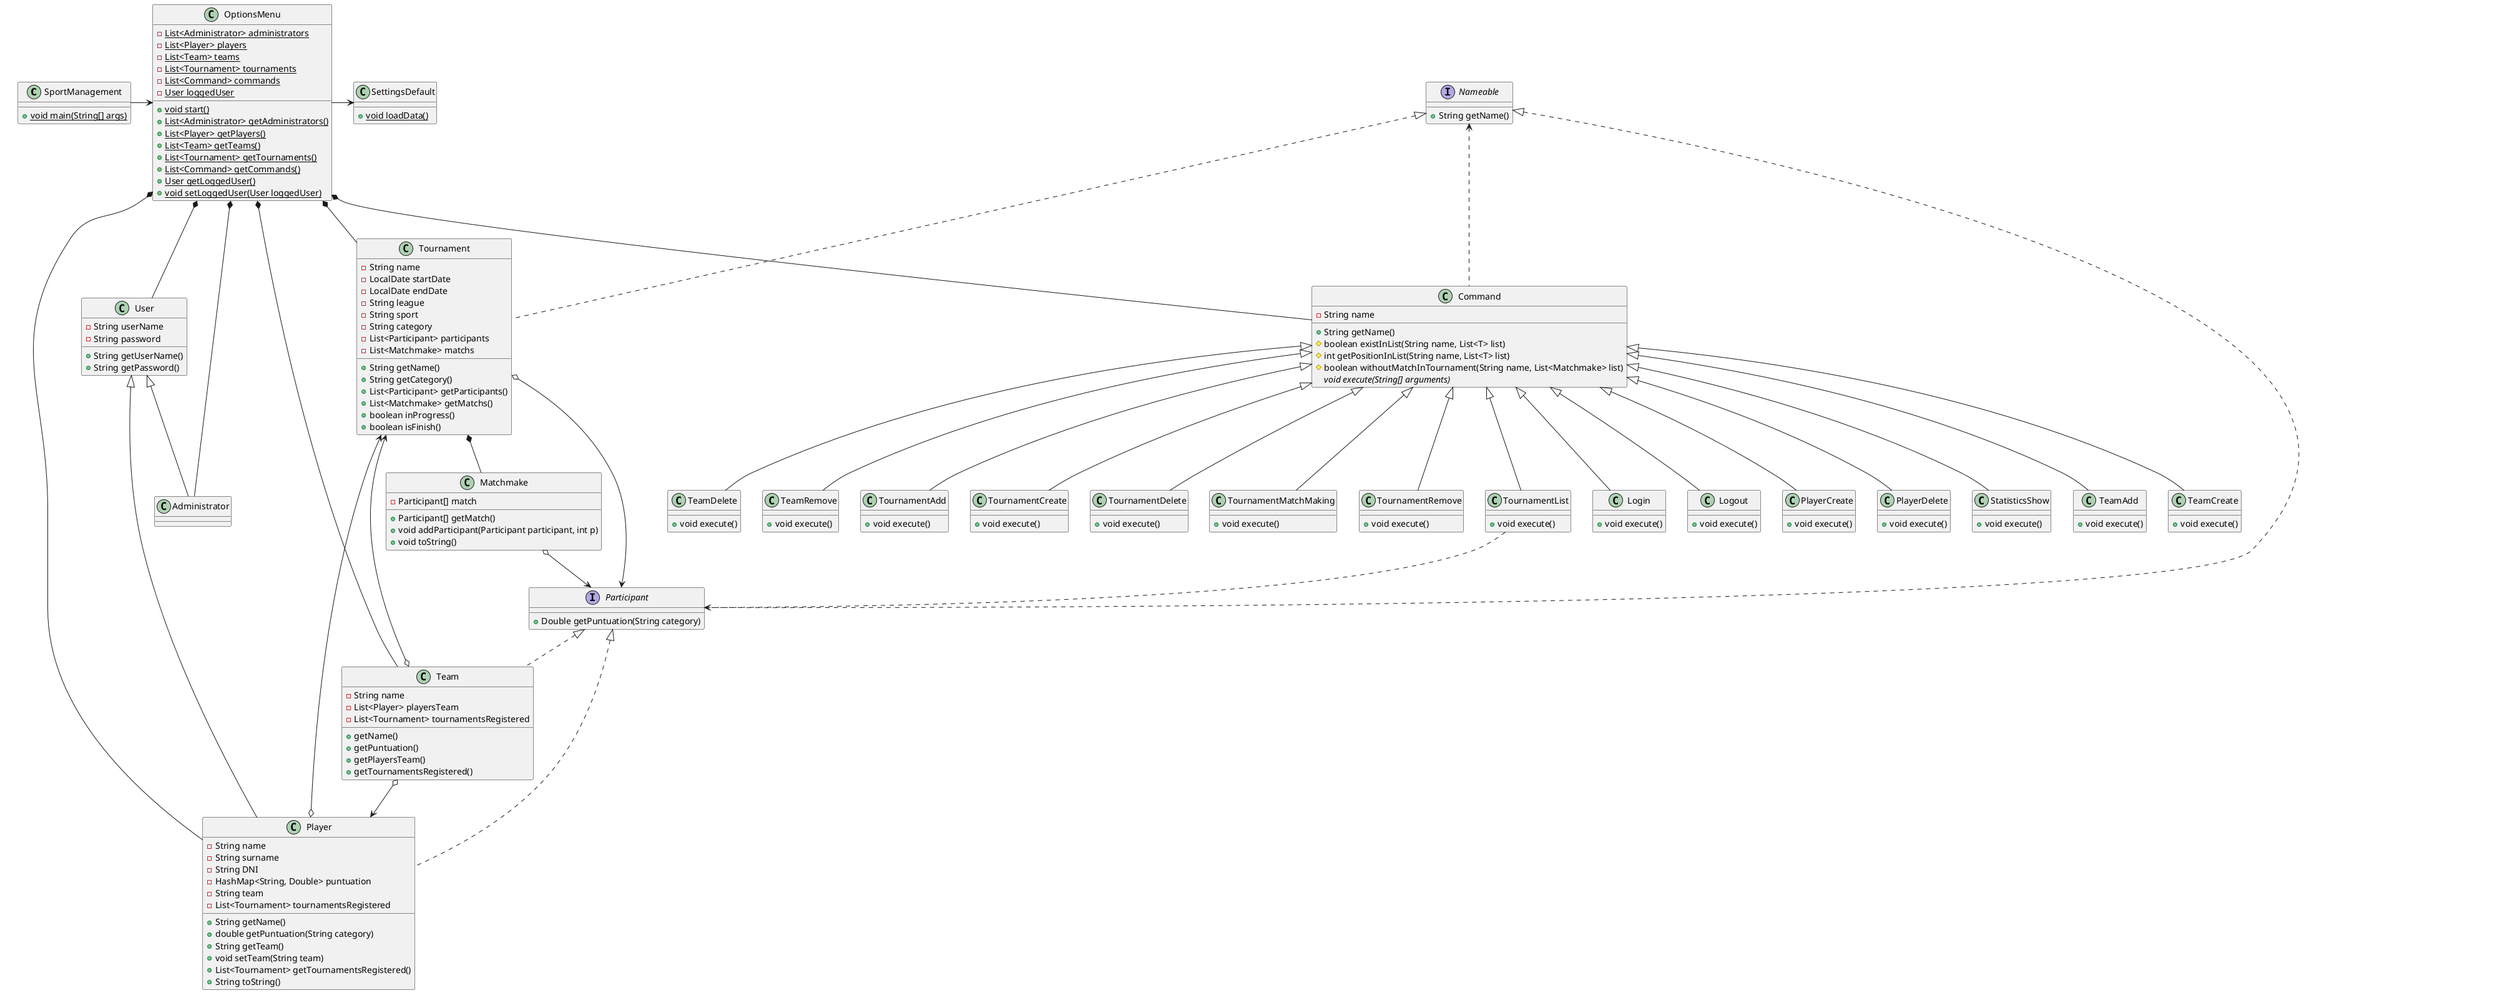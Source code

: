 @startuml
class SportManagement{
    + {static} void main(String[] args)
}
class OptionsMenu{
    - {static} List<Administrator> administrators
    - {static} List<Player> players
    - {static} List<Team> teams
    - {static} List<Tournament> tournaments
    - {static} List<Command> commands
    - {static} User loggedUser
    + {static} void start()
    + {static} List<Administrator> getAdministrators()
    + {static} List<Player> getPlayers()
    + {static} List<Team> getTeams()
    + {static} List<Tournament> getTournaments()
    + {static} List<Command> getCommands()
    + {static} User getLoggedUser()
    + {static} void setLoggedUser(User loggedUser)
}
class SettingsDefault{
    + {static} void loadData()
}

interface Nameable{
    + String getName()
}

interface Participant{
    + Double getPuntuation(String category)
}
class Tournament{
    - String name
    - LocalDate startDate
    - LocalDate endDate
    - String league
    - String sport
    - String category
    - List<Participant> participants
    - List<Matchmake> matchs
    + String getName()
    + String getCategory()
    + List<Participant> getParticipants()
    + List<Matchmake> getMatchs()
    + boolean inProgress()
    + boolean isFinish()
}

class Player{
   - String name
   - String surname
   - String DNI
   - HashMap<String, Double> puntuation
   - String team
   - List<Tournament> tournamentsRegistered
   + String getName()
   + double getPuntuation(String category)
   + String getTeam()
   + void setTeam(String team)
   + List<Tournament> getTournamentsRegistered()
   + String toString()
}

class Matchmake{
    - Participant[] match
    + Participant[] getMatch()
    + void addParticipant(Participant participant, int p)
    + void toString()
}

class Team{
    - String name
    - List<Player> playersTeam
    - List<Tournament> tournamentsRegistered
    + getName()
    + getPuntuation()
    + getPlayersTeam()
    + getTournamentsRegistered()
}

class User{
    - String userName
    - String password
    + String getUserName()
    + String getPassword()
}

class Administrator{

}

class Command{
    - String name
    + String getName()
    # boolean existInList(String name, List<T> list)
    # int getPositionInList(String name, List<T> list)
    # boolean withoutMatchInTournament(String name, List<Matchmake> list)
    {abstract} void execute(String[] arguments)
}

class Login{
    + void execute()
}

class Logout{
    + void execute()
}

class PlayerCreate{
    + void execute()
}

class PlayerDelete{
    + void execute()
}

class StatisticsShow{
    + void execute()
}

class TeamAdd{
    + void execute()
}

class TeamCreate{
    + void execute()
}
class TeamDelete{
    + void execute()
}
class TeamRemove{
    + void execute()
}
class TournamentAdd{
    + void execute()
}
class TournamentCreate{
    + void execute()
}
class TournamentDelete{
    + void execute()
}
class TournamentList{
    + void execute()
}
class TournamentMatchMaking{
    + void execute()
}
class TournamentRemove{
    + void execute()
}

SportManagement -right-> OptionsMenu
Nameable <|.down. Tournament
OptionsMenu *-down- Administrator
OptionsMenu *-down- Player
OptionsMenu *-down- Team
OptionsMenu *-down- Tournament
OptionsMenu *-down- Command
OptionsMenu *-down- User
OptionsMenu -right-> SettingsDefault
Nameable <|.down. Participant
Tournament o-down-> Participant
Matchmake o-down-> Participant
Team o-down-> Player
Participant <|.down. Player
Participant <|.down. Team
Tournament *-down- Matchmake
Player o-down-> Tournament
Team o-down-> Tournament
User <|-down- Administrator
Nameable <.down. Command
User <|-down- Player
Command <|-down- Login
Command <|-down- Logout
Command <|-down- PlayerCreate
Command <|-down- PlayerDelete
Command <|-down- StatisticsShow
Command <|-down- TeamAdd
Command <|-down- TeamCreate
Command <|-down- TeamDelete
Command <|-down- TeamRemove
Command <|-down- TournamentAdd
Command <|-down- TournamentCreate
Command <|-down- TournamentDelete
Command <|-down- TournamentList
Command <|-down- TournamentMatchMaking
Command <|-down- TournamentRemove
TournamentList .down.> Participant

@enduml